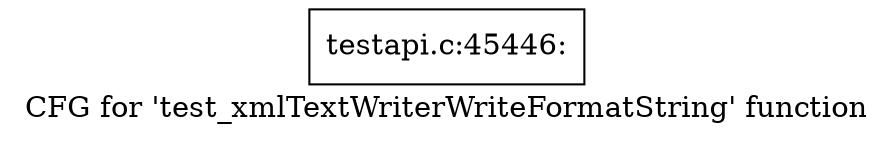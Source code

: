 digraph "CFG for 'test_xmlTextWriterWriteFormatString' function" {
	label="CFG for 'test_xmlTextWriterWriteFormatString' function";

	Node0x591c580 [shape=record,label="{testapi.c:45446:}"];
}
